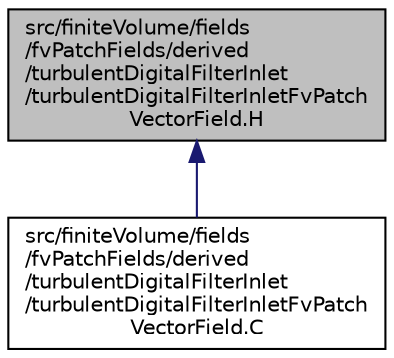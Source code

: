 digraph "src/finiteVolume/fields/fvPatchFields/derived/turbulentDigitalFilterInlet/turbulentDigitalFilterInletFvPatchVectorField.H"
{
  bgcolor="transparent";
  edge [fontname="Helvetica",fontsize="10",labelfontname="Helvetica",labelfontsize="10"];
  node [fontname="Helvetica",fontsize="10",shape=record];
  Node1 [label="src/finiteVolume/fields\l/fvPatchFields/derived\l/turbulentDigitalFilterInlet\l/turbulentDigitalFilterInletFvPatch\lVectorField.H",height=0.2,width=0.4,color="black", fillcolor="grey75", style="filled" fontcolor="black"];
  Node1 -> Node2 [dir="back",color="midnightblue",fontsize="10",style="solid",fontname="Helvetica"];
  Node2 [label="src/finiteVolume/fields\l/fvPatchFields/derived\l/turbulentDigitalFilterInlet\l/turbulentDigitalFilterInletFvPatch\lVectorField.C",height=0.2,width=0.4,color="black",URL="$turbulentDigitalFilterInletFvPatchVectorField_8C.html"];
}
